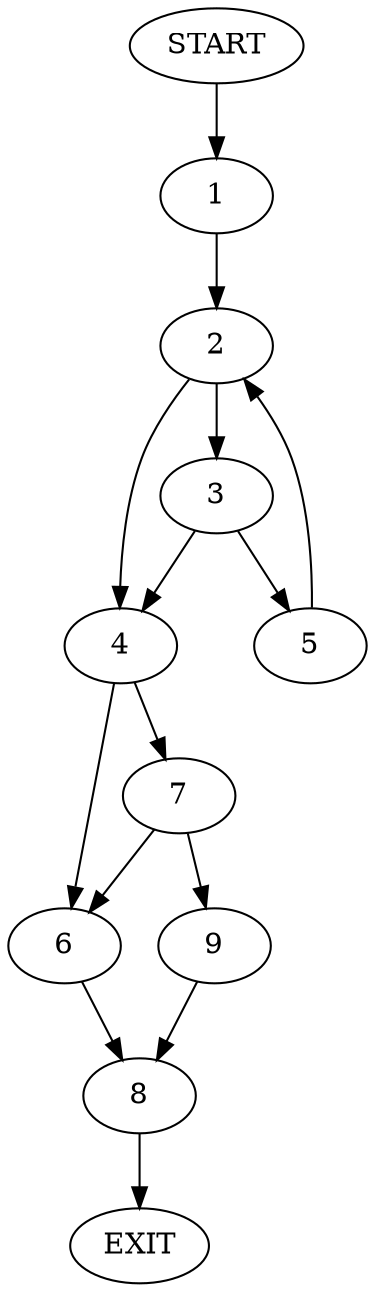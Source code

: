 digraph {
0 [label="START"];
1;
2;
3;
4;
5;
6;
7;
8;
9;
10 [label="EXIT"];
0 -> 1;
1 -> 2;
2 -> 3;
2 -> 4;
3 -> 5;
3 -> 4;
4 -> 6;
4 -> 7;
5 -> 2;
6 -> 8;
7 -> 6;
7 -> 9;
9 -> 8;
8 -> 10;
}